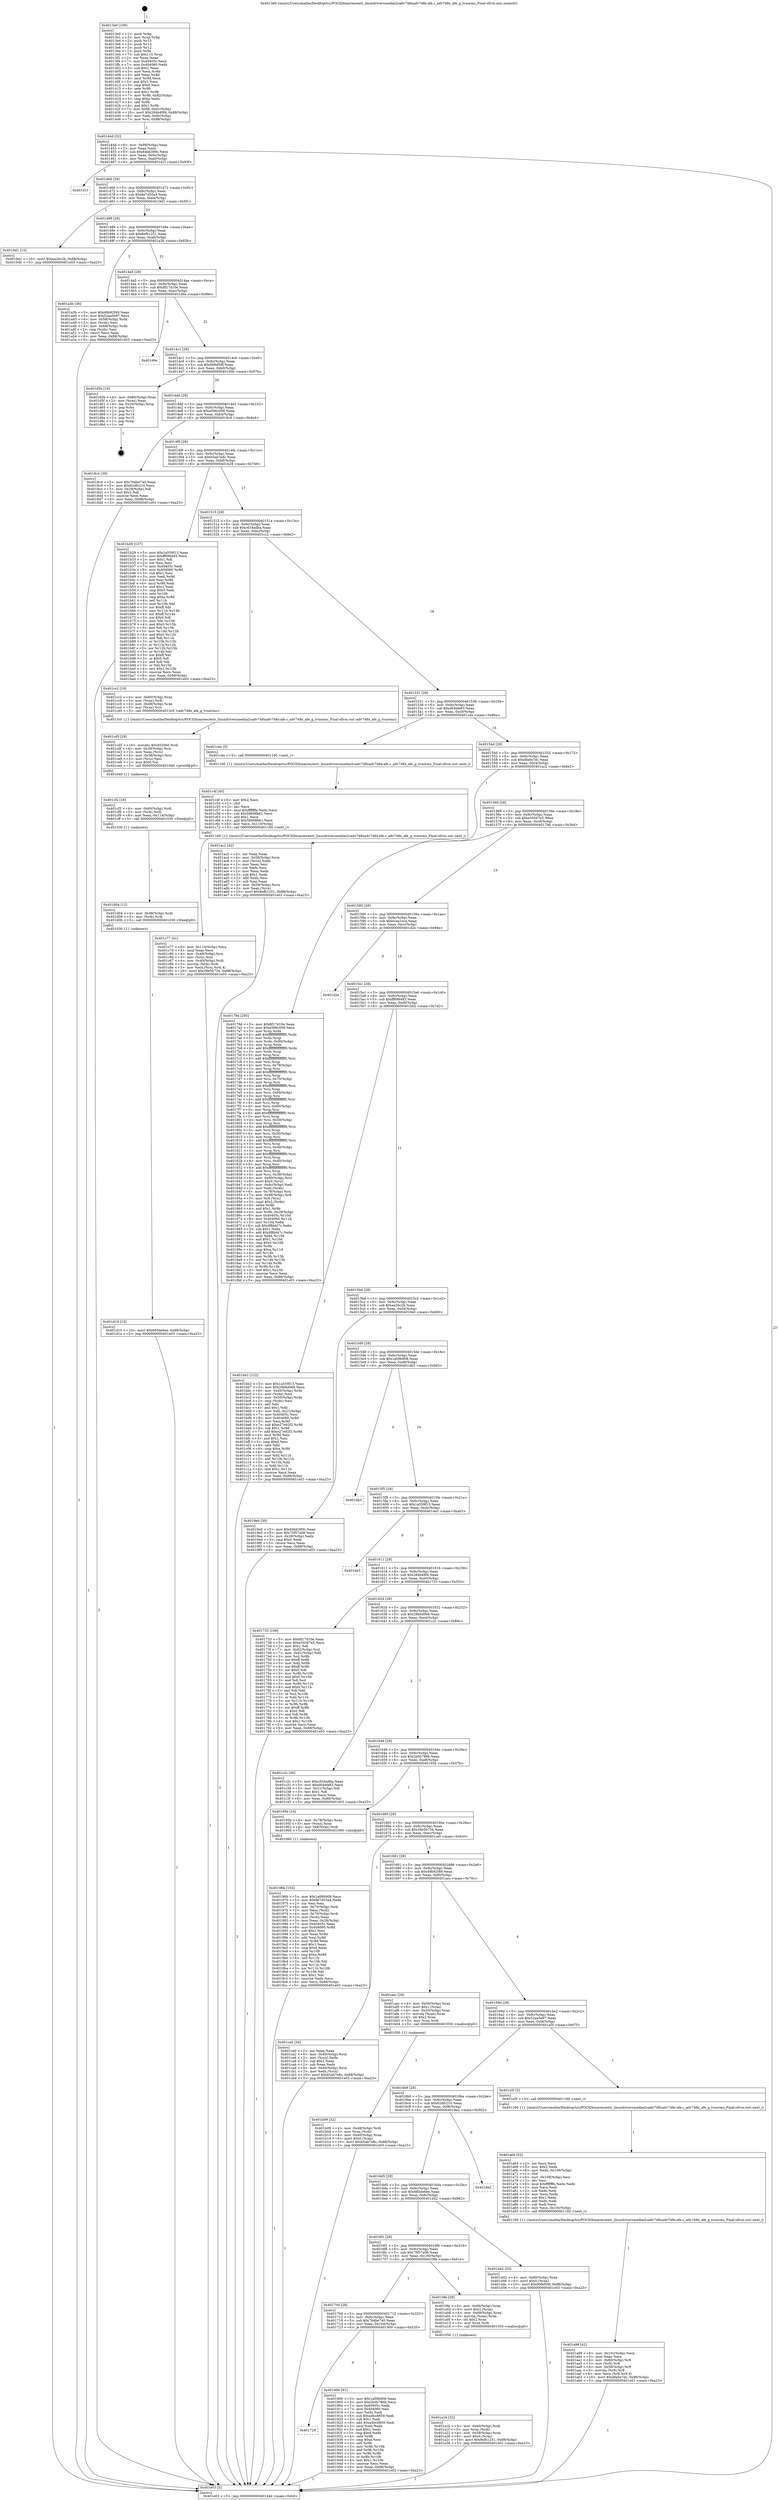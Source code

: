 digraph "0x4013e0" {
  label = "0x4013e0 (/mnt/c/Users/mathe/Desktop/tcc/POCII/binaries/extr_linuxdriversmediai2cadv748xadv748x-afe.c_adv748x_afe_g_tvnorms_Final-ollvm.out::main(0))"
  labelloc = "t"
  node[shape=record]

  Entry [label="",width=0.3,height=0.3,shape=circle,fillcolor=black,style=filled]
  "0x40144d" [label="{
     0x40144d [32]\l
     | [instrs]\l
     &nbsp;&nbsp;0x40144d \<+6\>: mov -0x88(%rbp),%eax\l
     &nbsp;&nbsp;0x401453 \<+2\>: mov %eax,%ecx\l
     &nbsp;&nbsp;0x401455 \<+6\>: sub $0x84bb389c,%ecx\l
     &nbsp;&nbsp;0x40145b \<+6\>: mov %eax,-0x9c(%rbp)\l
     &nbsp;&nbsp;0x401461 \<+6\>: mov %ecx,-0xa0(%rbp)\l
     &nbsp;&nbsp;0x401467 \<+6\>: je 0000000000401d1f \<main+0x93f\>\l
  }"]
  "0x401d1f" [label="{
     0x401d1f\l
  }", style=dashed]
  "0x40146d" [label="{
     0x40146d [28]\l
     | [instrs]\l
     &nbsp;&nbsp;0x40146d \<+5\>: jmp 0000000000401472 \<main+0x92\>\l
     &nbsp;&nbsp;0x401472 \<+6\>: mov -0x9c(%rbp),%eax\l
     &nbsp;&nbsp;0x401478 \<+5\>: sub $0x8e7d55a4,%eax\l
     &nbsp;&nbsp;0x40147d \<+6\>: mov %eax,-0xa4(%rbp)\l
     &nbsp;&nbsp;0x401483 \<+6\>: je 00000000004019d1 \<main+0x5f1\>\l
  }"]
  Exit [label="",width=0.3,height=0.3,shape=circle,fillcolor=black,style=filled,peripheries=2]
  "0x4019d1" [label="{
     0x4019d1 [15]\l
     | [instrs]\l
     &nbsp;&nbsp;0x4019d1 \<+10\>: movl $0xea26c2b,-0x88(%rbp)\l
     &nbsp;&nbsp;0x4019db \<+5\>: jmp 0000000000401e03 \<main+0xa23\>\l
  }"]
  "0x401489" [label="{
     0x401489 [28]\l
     | [instrs]\l
     &nbsp;&nbsp;0x401489 \<+5\>: jmp 000000000040148e \<main+0xae\>\l
     &nbsp;&nbsp;0x40148e \<+6\>: mov -0x9c(%rbp),%eax\l
     &nbsp;&nbsp;0x401494 \<+5\>: sub $0x8efb1251,%eax\l
     &nbsp;&nbsp;0x401499 \<+6\>: mov %eax,-0xa8(%rbp)\l
     &nbsp;&nbsp;0x40149f \<+6\>: je 0000000000401a3b \<main+0x65b\>\l
  }"]
  "0x401d10" [label="{
     0x401d10 [15]\l
     | [instrs]\l
     &nbsp;&nbsp;0x401d10 \<+10\>: movl $0x685de6ee,-0x88(%rbp)\l
     &nbsp;&nbsp;0x401d1a \<+5\>: jmp 0000000000401e03 \<main+0xa23\>\l
  }"]
  "0x401a3b" [label="{
     0x401a3b [36]\l
     | [instrs]\l
     &nbsp;&nbsp;0x401a3b \<+5\>: mov $0x49b92f49,%eax\l
     &nbsp;&nbsp;0x401a40 \<+5\>: mov $0x52aa5e97,%ecx\l
     &nbsp;&nbsp;0x401a45 \<+4\>: mov -0x58(%rbp),%rdx\l
     &nbsp;&nbsp;0x401a49 \<+2\>: mov (%rdx),%esi\l
     &nbsp;&nbsp;0x401a4b \<+4\>: mov -0x68(%rbp),%rdx\l
     &nbsp;&nbsp;0x401a4f \<+2\>: cmp (%rdx),%esi\l
     &nbsp;&nbsp;0x401a51 \<+3\>: cmovl %ecx,%eax\l
     &nbsp;&nbsp;0x401a54 \<+6\>: mov %eax,-0x88(%rbp)\l
     &nbsp;&nbsp;0x401a5a \<+5\>: jmp 0000000000401e03 \<main+0xa23\>\l
  }"]
  "0x4014a5" [label="{
     0x4014a5 [28]\l
     | [instrs]\l
     &nbsp;&nbsp;0x4014a5 \<+5\>: jmp 00000000004014aa \<main+0xca\>\l
     &nbsp;&nbsp;0x4014aa \<+6\>: mov -0x9c(%rbp),%eax\l
     &nbsp;&nbsp;0x4014b0 \<+5\>: sub $0x8f17d10e,%eax\l
     &nbsp;&nbsp;0x4014b5 \<+6\>: mov %eax,-0xac(%rbp)\l
     &nbsp;&nbsp;0x4014bb \<+6\>: je 0000000000401d6e \<main+0x98e\>\l
  }"]
  "0x401d04" [label="{
     0x401d04 [12]\l
     | [instrs]\l
     &nbsp;&nbsp;0x401d04 \<+4\>: mov -0x48(%rbp),%rdi\l
     &nbsp;&nbsp;0x401d08 \<+3\>: mov (%rdi),%rdi\l
     &nbsp;&nbsp;0x401d0b \<+5\>: call 0000000000401030 \<free@plt\>\l
     | [calls]\l
     &nbsp;&nbsp;0x401030 \{1\} (unknown)\l
  }"]
  "0x401d6e" [label="{
     0x401d6e\l
  }", style=dashed]
  "0x4014c1" [label="{
     0x4014c1 [28]\l
     | [instrs]\l
     &nbsp;&nbsp;0x4014c1 \<+5\>: jmp 00000000004014c6 \<main+0xe6\>\l
     &nbsp;&nbsp;0x4014c6 \<+6\>: mov -0x9c(%rbp),%eax\l
     &nbsp;&nbsp;0x4014cc \<+5\>: sub $0x90fef59f,%eax\l
     &nbsp;&nbsp;0x4014d1 \<+6\>: mov %eax,-0xb0(%rbp)\l
     &nbsp;&nbsp;0x4014d7 \<+6\>: je 0000000000401d5b \<main+0x97b\>\l
  }"]
  "0x401cf2" [label="{
     0x401cf2 [18]\l
     | [instrs]\l
     &nbsp;&nbsp;0x401cf2 \<+4\>: mov -0x60(%rbp),%rdi\l
     &nbsp;&nbsp;0x401cf6 \<+3\>: mov (%rdi),%rdi\l
     &nbsp;&nbsp;0x401cf9 \<+6\>: mov %eax,-0x114(%rbp)\l
     &nbsp;&nbsp;0x401cff \<+5\>: call 0000000000401030 \<free@plt\>\l
     | [calls]\l
     &nbsp;&nbsp;0x401030 \{1\} (unknown)\l
  }"]
  "0x401d5b" [label="{
     0x401d5b [19]\l
     | [instrs]\l
     &nbsp;&nbsp;0x401d5b \<+4\>: mov -0x80(%rbp),%rax\l
     &nbsp;&nbsp;0x401d5f \<+2\>: mov (%rax),%eax\l
     &nbsp;&nbsp;0x401d61 \<+4\>: lea -0x20(%rbp),%rsp\l
     &nbsp;&nbsp;0x401d65 \<+1\>: pop %rbx\l
     &nbsp;&nbsp;0x401d66 \<+2\>: pop %r12\l
     &nbsp;&nbsp;0x401d68 \<+2\>: pop %r14\l
     &nbsp;&nbsp;0x401d6a \<+2\>: pop %r15\l
     &nbsp;&nbsp;0x401d6c \<+1\>: pop %rbp\l
     &nbsp;&nbsp;0x401d6d \<+1\>: ret\l
  }"]
  "0x4014dd" [label="{
     0x4014dd [28]\l
     | [instrs]\l
     &nbsp;&nbsp;0x4014dd \<+5\>: jmp 00000000004014e2 \<main+0x102\>\l
     &nbsp;&nbsp;0x4014e2 \<+6\>: mov -0x9c(%rbp),%eax\l
     &nbsp;&nbsp;0x4014e8 \<+5\>: sub $0xa596c056,%eax\l
     &nbsp;&nbsp;0x4014ed \<+6\>: mov %eax,-0xb4(%rbp)\l
     &nbsp;&nbsp;0x4014f3 \<+6\>: je 00000000004018c4 \<main+0x4e4\>\l
  }"]
  "0x401cd5" [label="{
     0x401cd5 [29]\l
     | [instrs]\l
     &nbsp;&nbsp;0x401cd5 \<+10\>: movabs $0x4020b6,%rdi\l
     &nbsp;&nbsp;0x401cdf \<+4\>: mov -0x38(%rbp),%rsi\l
     &nbsp;&nbsp;0x401ce3 \<+2\>: mov %eax,(%rsi)\l
     &nbsp;&nbsp;0x401ce5 \<+4\>: mov -0x38(%rbp),%rsi\l
     &nbsp;&nbsp;0x401ce9 \<+2\>: mov (%rsi),%esi\l
     &nbsp;&nbsp;0x401ceb \<+2\>: mov $0x0,%al\l
     &nbsp;&nbsp;0x401ced \<+5\>: call 0000000000401040 \<printf@plt\>\l
     | [calls]\l
     &nbsp;&nbsp;0x401040 \{1\} (unknown)\l
  }"]
  "0x4018c4" [label="{
     0x4018c4 [30]\l
     | [instrs]\l
     &nbsp;&nbsp;0x4018c4 \<+5\>: mov $0x764be740,%eax\l
     &nbsp;&nbsp;0x4018c9 \<+5\>: mov $0x62dfc210,%ecx\l
     &nbsp;&nbsp;0x4018ce \<+3\>: mov -0x29(%rbp),%dl\l
     &nbsp;&nbsp;0x4018d1 \<+3\>: test $0x1,%dl\l
     &nbsp;&nbsp;0x4018d4 \<+3\>: cmovne %ecx,%eax\l
     &nbsp;&nbsp;0x4018d7 \<+6\>: mov %eax,-0x88(%rbp)\l
     &nbsp;&nbsp;0x4018dd \<+5\>: jmp 0000000000401e03 \<main+0xa23\>\l
  }"]
  "0x4014f9" [label="{
     0x4014f9 [28]\l
     | [instrs]\l
     &nbsp;&nbsp;0x4014f9 \<+5\>: jmp 00000000004014fe \<main+0x11e\>\l
     &nbsp;&nbsp;0x4014fe \<+6\>: mov -0x9c(%rbp),%eax\l
     &nbsp;&nbsp;0x401504 \<+5\>: sub $0xb5ab7e8c,%eax\l
     &nbsp;&nbsp;0x401509 \<+6\>: mov %eax,-0xb8(%rbp)\l
     &nbsp;&nbsp;0x40150f \<+6\>: je 0000000000401b29 \<main+0x749\>\l
  }"]
  "0x401c77" [label="{
     0x401c77 [41]\l
     | [instrs]\l
     &nbsp;&nbsp;0x401c77 \<+6\>: mov -0x110(%rbp),%ecx\l
     &nbsp;&nbsp;0x401c7d \<+3\>: imul %eax,%ecx\l
     &nbsp;&nbsp;0x401c80 \<+4\>: mov -0x48(%rbp),%rsi\l
     &nbsp;&nbsp;0x401c84 \<+3\>: mov (%rsi),%rsi\l
     &nbsp;&nbsp;0x401c87 \<+4\>: mov -0x40(%rbp),%rdi\l
     &nbsp;&nbsp;0x401c8b \<+3\>: movslq (%rdi),%rdi\l
     &nbsp;&nbsp;0x401c8e \<+3\>: mov %ecx,(%rsi,%rdi,4)\l
     &nbsp;&nbsp;0x401c91 \<+10\>: movl $0x39e5b734,-0x88(%rbp)\l
     &nbsp;&nbsp;0x401c9b \<+5\>: jmp 0000000000401e03 \<main+0xa23\>\l
  }"]
  "0x401b29" [label="{
     0x401b29 [137]\l
     | [instrs]\l
     &nbsp;&nbsp;0x401b29 \<+5\>: mov $0x1a559f13,%eax\l
     &nbsp;&nbsp;0x401b2e \<+5\>: mov $0xff699483,%ecx\l
     &nbsp;&nbsp;0x401b33 \<+2\>: mov $0x1,%dl\l
     &nbsp;&nbsp;0x401b35 \<+2\>: xor %esi,%esi\l
     &nbsp;&nbsp;0x401b37 \<+7\>: mov 0x40405c,%edi\l
     &nbsp;&nbsp;0x401b3e \<+8\>: mov 0x404060,%r8d\l
     &nbsp;&nbsp;0x401b46 \<+3\>: sub $0x1,%esi\l
     &nbsp;&nbsp;0x401b49 \<+3\>: mov %edi,%r9d\l
     &nbsp;&nbsp;0x401b4c \<+3\>: add %esi,%r9d\l
     &nbsp;&nbsp;0x401b4f \<+4\>: imul %r9d,%edi\l
     &nbsp;&nbsp;0x401b53 \<+3\>: and $0x1,%edi\l
     &nbsp;&nbsp;0x401b56 \<+3\>: cmp $0x0,%edi\l
     &nbsp;&nbsp;0x401b59 \<+4\>: sete %r10b\l
     &nbsp;&nbsp;0x401b5d \<+4\>: cmp $0xa,%r8d\l
     &nbsp;&nbsp;0x401b61 \<+4\>: setl %r11b\l
     &nbsp;&nbsp;0x401b65 \<+3\>: mov %r10b,%bl\l
     &nbsp;&nbsp;0x401b68 \<+3\>: xor $0xff,%bl\l
     &nbsp;&nbsp;0x401b6b \<+3\>: mov %r11b,%r14b\l
     &nbsp;&nbsp;0x401b6e \<+4\>: xor $0xff,%r14b\l
     &nbsp;&nbsp;0x401b72 \<+3\>: xor $0x0,%dl\l
     &nbsp;&nbsp;0x401b75 \<+3\>: mov %bl,%r15b\l
     &nbsp;&nbsp;0x401b78 \<+4\>: and $0x0,%r15b\l
     &nbsp;&nbsp;0x401b7c \<+3\>: and %dl,%r10b\l
     &nbsp;&nbsp;0x401b7f \<+3\>: mov %r14b,%r12b\l
     &nbsp;&nbsp;0x401b82 \<+4\>: and $0x0,%r12b\l
     &nbsp;&nbsp;0x401b86 \<+3\>: and %dl,%r11b\l
     &nbsp;&nbsp;0x401b89 \<+3\>: or %r10b,%r15b\l
     &nbsp;&nbsp;0x401b8c \<+3\>: or %r11b,%r12b\l
     &nbsp;&nbsp;0x401b8f \<+3\>: xor %r12b,%r15b\l
     &nbsp;&nbsp;0x401b92 \<+3\>: or %r14b,%bl\l
     &nbsp;&nbsp;0x401b95 \<+3\>: xor $0xff,%bl\l
     &nbsp;&nbsp;0x401b98 \<+3\>: or $0x0,%dl\l
     &nbsp;&nbsp;0x401b9b \<+2\>: and %dl,%bl\l
     &nbsp;&nbsp;0x401b9d \<+3\>: or %bl,%r15b\l
     &nbsp;&nbsp;0x401ba0 \<+4\>: test $0x1,%r15b\l
     &nbsp;&nbsp;0x401ba4 \<+3\>: cmovne %ecx,%eax\l
     &nbsp;&nbsp;0x401ba7 \<+6\>: mov %eax,-0x88(%rbp)\l
     &nbsp;&nbsp;0x401bad \<+5\>: jmp 0000000000401e03 \<main+0xa23\>\l
  }"]
  "0x401515" [label="{
     0x401515 [28]\l
     | [instrs]\l
     &nbsp;&nbsp;0x401515 \<+5\>: jmp 000000000040151a \<main+0x13a\>\l
     &nbsp;&nbsp;0x40151a \<+6\>: mov -0x9c(%rbp),%eax\l
     &nbsp;&nbsp;0x401520 \<+5\>: sub $0xc634adba,%eax\l
     &nbsp;&nbsp;0x401525 \<+6\>: mov %eax,-0xbc(%rbp)\l
     &nbsp;&nbsp;0x40152b \<+6\>: je 0000000000401cc2 \<main+0x8e2\>\l
  }"]
  "0x401c4f" [label="{
     0x401c4f [40]\l
     | [instrs]\l
     &nbsp;&nbsp;0x401c4f \<+5\>: mov $0x2,%ecx\l
     &nbsp;&nbsp;0x401c54 \<+1\>: cltd\l
     &nbsp;&nbsp;0x401c55 \<+2\>: idiv %ecx\l
     &nbsp;&nbsp;0x401c57 \<+6\>: imul $0xfffffffe,%edx,%ecx\l
     &nbsp;&nbsp;0x401c5d \<+6\>: sub $0x58608b61,%ecx\l
     &nbsp;&nbsp;0x401c63 \<+3\>: add $0x1,%ecx\l
     &nbsp;&nbsp;0x401c66 \<+6\>: add $0x58608b61,%ecx\l
     &nbsp;&nbsp;0x401c6c \<+6\>: mov %ecx,-0x110(%rbp)\l
     &nbsp;&nbsp;0x401c72 \<+5\>: call 0000000000401160 \<next_i\>\l
     | [calls]\l
     &nbsp;&nbsp;0x401160 \{1\} (/mnt/c/Users/mathe/Desktop/tcc/POCII/binaries/extr_linuxdriversmediai2cadv748xadv748x-afe.c_adv748x_afe_g_tvnorms_Final-ollvm.out::next_i)\l
  }"]
  "0x401cc2" [label="{
     0x401cc2 [19]\l
     | [instrs]\l
     &nbsp;&nbsp;0x401cc2 \<+4\>: mov -0x60(%rbp),%rax\l
     &nbsp;&nbsp;0x401cc6 \<+3\>: mov (%rax),%rdi\l
     &nbsp;&nbsp;0x401cc9 \<+4\>: mov -0x48(%rbp),%rax\l
     &nbsp;&nbsp;0x401ccd \<+3\>: mov (%rax),%rsi\l
     &nbsp;&nbsp;0x401cd0 \<+5\>: call 00000000004013c0 \<adv748x_afe_g_tvnorms\>\l
     | [calls]\l
     &nbsp;&nbsp;0x4013c0 \{1\} (/mnt/c/Users/mathe/Desktop/tcc/POCII/binaries/extr_linuxdriversmediai2cadv748xadv748x-afe.c_adv748x_afe_g_tvnorms_Final-ollvm.out::adv748x_afe_g_tvnorms)\l
  }"]
  "0x401531" [label="{
     0x401531 [28]\l
     | [instrs]\l
     &nbsp;&nbsp;0x401531 \<+5\>: jmp 0000000000401536 \<main+0x156\>\l
     &nbsp;&nbsp;0x401536 \<+6\>: mov -0x9c(%rbp),%eax\l
     &nbsp;&nbsp;0x40153c \<+5\>: sub $0xd64efa63,%eax\l
     &nbsp;&nbsp;0x401541 \<+6\>: mov %eax,-0xc0(%rbp)\l
     &nbsp;&nbsp;0x401547 \<+6\>: je 0000000000401c4a \<main+0x86a\>\l
  }"]
  "0x401b09" [label="{
     0x401b09 [32]\l
     | [instrs]\l
     &nbsp;&nbsp;0x401b09 \<+4\>: mov -0x48(%rbp),%rdi\l
     &nbsp;&nbsp;0x401b0d \<+3\>: mov %rax,(%rdi)\l
     &nbsp;&nbsp;0x401b10 \<+4\>: mov -0x40(%rbp),%rax\l
     &nbsp;&nbsp;0x401b14 \<+6\>: movl $0x0,(%rax)\l
     &nbsp;&nbsp;0x401b1a \<+10\>: movl $0xb5ab7e8c,-0x88(%rbp)\l
     &nbsp;&nbsp;0x401b24 \<+5\>: jmp 0000000000401e03 \<main+0xa23\>\l
  }"]
  "0x401c4a" [label="{
     0x401c4a [5]\l
     | [instrs]\l
     &nbsp;&nbsp;0x401c4a \<+5\>: call 0000000000401160 \<next_i\>\l
     | [calls]\l
     &nbsp;&nbsp;0x401160 \{1\} (/mnt/c/Users/mathe/Desktop/tcc/POCII/binaries/extr_linuxdriversmediai2cadv748xadv748x-afe.c_adv748x_afe_g_tvnorms_Final-ollvm.out::next_i)\l
  }"]
  "0x40154d" [label="{
     0x40154d [28]\l
     | [instrs]\l
     &nbsp;&nbsp;0x40154d \<+5\>: jmp 0000000000401552 \<main+0x172\>\l
     &nbsp;&nbsp;0x401552 \<+6\>: mov -0x9c(%rbp),%eax\l
     &nbsp;&nbsp;0x401558 \<+5\>: sub $0xdfa0e7dc,%eax\l
     &nbsp;&nbsp;0x40155d \<+6\>: mov %eax,-0xc4(%rbp)\l
     &nbsp;&nbsp;0x401563 \<+6\>: je 0000000000401ac2 \<main+0x6e2\>\l
  }"]
  "0x401a98" [label="{
     0x401a98 [42]\l
     | [instrs]\l
     &nbsp;&nbsp;0x401a98 \<+6\>: mov -0x10c(%rbp),%ecx\l
     &nbsp;&nbsp;0x401a9e \<+3\>: imul %eax,%ecx\l
     &nbsp;&nbsp;0x401aa1 \<+4\>: mov -0x60(%rbp),%r8\l
     &nbsp;&nbsp;0x401aa5 \<+3\>: mov (%r8),%r8\l
     &nbsp;&nbsp;0x401aa8 \<+4\>: mov -0x58(%rbp),%r9\l
     &nbsp;&nbsp;0x401aac \<+3\>: movslq (%r9),%r9\l
     &nbsp;&nbsp;0x401aaf \<+4\>: mov %ecx,(%r8,%r9,4)\l
     &nbsp;&nbsp;0x401ab3 \<+10\>: movl $0xdfa0e7dc,-0x88(%rbp)\l
     &nbsp;&nbsp;0x401abd \<+5\>: jmp 0000000000401e03 \<main+0xa23\>\l
  }"]
  "0x401ac2" [label="{
     0x401ac2 [42]\l
     | [instrs]\l
     &nbsp;&nbsp;0x401ac2 \<+2\>: xor %eax,%eax\l
     &nbsp;&nbsp;0x401ac4 \<+4\>: mov -0x58(%rbp),%rcx\l
     &nbsp;&nbsp;0x401ac8 \<+2\>: mov (%rcx),%edx\l
     &nbsp;&nbsp;0x401aca \<+2\>: mov %eax,%esi\l
     &nbsp;&nbsp;0x401acc \<+2\>: sub %edx,%esi\l
     &nbsp;&nbsp;0x401ace \<+2\>: mov %eax,%edx\l
     &nbsp;&nbsp;0x401ad0 \<+3\>: sub $0x1,%edx\l
     &nbsp;&nbsp;0x401ad3 \<+2\>: add %edx,%esi\l
     &nbsp;&nbsp;0x401ad5 \<+2\>: sub %esi,%eax\l
     &nbsp;&nbsp;0x401ad7 \<+4\>: mov -0x58(%rbp),%rcx\l
     &nbsp;&nbsp;0x401adb \<+2\>: mov %eax,(%rcx)\l
     &nbsp;&nbsp;0x401add \<+10\>: movl $0x8efb1251,-0x88(%rbp)\l
     &nbsp;&nbsp;0x401ae7 \<+5\>: jmp 0000000000401e03 \<main+0xa23\>\l
  }"]
  "0x401569" [label="{
     0x401569 [28]\l
     | [instrs]\l
     &nbsp;&nbsp;0x401569 \<+5\>: jmp 000000000040156e \<main+0x18e\>\l
     &nbsp;&nbsp;0x40156e \<+6\>: mov -0x9c(%rbp),%eax\l
     &nbsp;&nbsp;0x401574 \<+5\>: sub $0xe34567e5,%eax\l
     &nbsp;&nbsp;0x401579 \<+6\>: mov %eax,-0xc8(%rbp)\l
     &nbsp;&nbsp;0x40157f \<+6\>: je 000000000040179d \<main+0x3bd\>\l
  }"]
  "0x401a64" [label="{
     0x401a64 [52]\l
     | [instrs]\l
     &nbsp;&nbsp;0x401a64 \<+2\>: xor %ecx,%ecx\l
     &nbsp;&nbsp;0x401a66 \<+5\>: mov $0x2,%edx\l
     &nbsp;&nbsp;0x401a6b \<+6\>: mov %edx,-0x108(%rbp)\l
     &nbsp;&nbsp;0x401a71 \<+1\>: cltd\l
     &nbsp;&nbsp;0x401a72 \<+6\>: mov -0x108(%rbp),%esi\l
     &nbsp;&nbsp;0x401a78 \<+2\>: idiv %esi\l
     &nbsp;&nbsp;0x401a7a \<+6\>: imul $0xfffffffe,%edx,%edx\l
     &nbsp;&nbsp;0x401a80 \<+2\>: mov %ecx,%edi\l
     &nbsp;&nbsp;0x401a82 \<+2\>: sub %edx,%edi\l
     &nbsp;&nbsp;0x401a84 \<+2\>: mov %ecx,%edx\l
     &nbsp;&nbsp;0x401a86 \<+3\>: sub $0x1,%edx\l
     &nbsp;&nbsp;0x401a89 \<+2\>: add %edx,%edi\l
     &nbsp;&nbsp;0x401a8b \<+2\>: sub %edi,%ecx\l
     &nbsp;&nbsp;0x401a8d \<+6\>: mov %ecx,-0x10c(%rbp)\l
     &nbsp;&nbsp;0x401a93 \<+5\>: call 0000000000401160 \<next_i\>\l
     | [calls]\l
     &nbsp;&nbsp;0x401160 \{1\} (/mnt/c/Users/mathe/Desktop/tcc/POCII/binaries/extr_linuxdriversmediai2cadv748xadv748x-afe.c_adv748x_afe_g_tvnorms_Final-ollvm.out::next_i)\l
  }"]
  "0x40179d" [label="{
     0x40179d [295]\l
     | [instrs]\l
     &nbsp;&nbsp;0x40179d \<+5\>: mov $0x8f17d10e,%eax\l
     &nbsp;&nbsp;0x4017a2 \<+5\>: mov $0xa596c056,%ecx\l
     &nbsp;&nbsp;0x4017a7 \<+3\>: mov %rsp,%rdx\l
     &nbsp;&nbsp;0x4017aa \<+4\>: add $0xfffffffffffffff0,%rdx\l
     &nbsp;&nbsp;0x4017ae \<+3\>: mov %rdx,%rsp\l
     &nbsp;&nbsp;0x4017b1 \<+4\>: mov %rdx,-0x80(%rbp)\l
     &nbsp;&nbsp;0x4017b5 \<+3\>: mov %rsp,%rdx\l
     &nbsp;&nbsp;0x4017b8 \<+4\>: add $0xfffffffffffffff0,%rdx\l
     &nbsp;&nbsp;0x4017bc \<+3\>: mov %rdx,%rsp\l
     &nbsp;&nbsp;0x4017bf \<+3\>: mov %rsp,%rsi\l
     &nbsp;&nbsp;0x4017c2 \<+4\>: add $0xfffffffffffffff0,%rsi\l
     &nbsp;&nbsp;0x4017c6 \<+3\>: mov %rsi,%rsp\l
     &nbsp;&nbsp;0x4017c9 \<+4\>: mov %rsi,-0x78(%rbp)\l
     &nbsp;&nbsp;0x4017cd \<+3\>: mov %rsp,%rsi\l
     &nbsp;&nbsp;0x4017d0 \<+4\>: add $0xfffffffffffffff0,%rsi\l
     &nbsp;&nbsp;0x4017d4 \<+3\>: mov %rsi,%rsp\l
     &nbsp;&nbsp;0x4017d7 \<+4\>: mov %rsi,-0x70(%rbp)\l
     &nbsp;&nbsp;0x4017db \<+3\>: mov %rsp,%rsi\l
     &nbsp;&nbsp;0x4017de \<+4\>: add $0xfffffffffffffff0,%rsi\l
     &nbsp;&nbsp;0x4017e2 \<+3\>: mov %rsi,%rsp\l
     &nbsp;&nbsp;0x4017e5 \<+4\>: mov %rsi,-0x68(%rbp)\l
     &nbsp;&nbsp;0x4017e9 \<+3\>: mov %rsp,%rsi\l
     &nbsp;&nbsp;0x4017ec \<+4\>: add $0xfffffffffffffff0,%rsi\l
     &nbsp;&nbsp;0x4017f0 \<+3\>: mov %rsi,%rsp\l
     &nbsp;&nbsp;0x4017f3 \<+4\>: mov %rsi,-0x60(%rbp)\l
     &nbsp;&nbsp;0x4017f7 \<+3\>: mov %rsp,%rsi\l
     &nbsp;&nbsp;0x4017fa \<+4\>: add $0xfffffffffffffff0,%rsi\l
     &nbsp;&nbsp;0x4017fe \<+3\>: mov %rsi,%rsp\l
     &nbsp;&nbsp;0x401801 \<+4\>: mov %rsi,-0x58(%rbp)\l
     &nbsp;&nbsp;0x401805 \<+3\>: mov %rsp,%rsi\l
     &nbsp;&nbsp;0x401808 \<+4\>: add $0xfffffffffffffff0,%rsi\l
     &nbsp;&nbsp;0x40180c \<+3\>: mov %rsi,%rsp\l
     &nbsp;&nbsp;0x40180f \<+4\>: mov %rsi,-0x50(%rbp)\l
     &nbsp;&nbsp;0x401813 \<+3\>: mov %rsp,%rsi\l
     &nbsp;&nbsp;0x401816 \<+4\>: add $0xfffffffffffffff0,%rsi\l
     &nbsp;&nbsp;0x40181a \<+3\>: mov %rsi,%rsp\l
     &nbsp;&nbsp;0x40181d \<+4\>: mov %rsi,-0x48(%rbp)\l
     &nbsp;&nbsp;0x401821 \<+3\>: mov %rsp,%rsi\l
     &nbsp;&nbsp;0x401824 \<+4\>: add $0xfffffffffffffff0,%rsi\l
     &nbsp;&nbsp;0x401828 \<+3\>: mov %rsi,%rsp\l
     &nbsp;&nbsp;0x40182b \<+4\>: mov %rsi,-0x40(%rbp)\l
     &nbsp;&nbsp;0x40182f \<+3\>: mov %rsp,%rsi\l
     &nbsp;&nbsp;0x401832 \<+4\>: add $0xfffffffffffffff0,%rsi\l
     &nbsp;&nbsp;0x401836 \<+3\>: mov %rsi,%rsp\l
     &nbsp;&nbsp;0x401839 \<+4\>: mov %rsi,-0x38(%rbp)\l
     &nbsp;&nbsp;0x40183d \<+4\>: mov -0x80(%rbp),%rsi\l
     &nbsp;&nbsp;0x401841 \<+6\>: movl $0x0,(%rsi)\l
     &nbsp;&nbsp;0x401847 \<+6\>: mov -0x8c(%rbp),%edi\l
     &nbsp;&nbsp;0x40184d \<+2\>: mov %edi,(%rdx)\l
     &nbsp;&nbsp;0x40184f \<+4\>: mov -0x78(%rbp),%rsi\l
     &nbsp;&nbsp;0x401853 \<+7\>: mov -0x98(%rbp),%r8\l
     &nbsp;&nbsp;0x40185a \<+3\>: mov %r8,(%rsi)\l
     &nbsp;&nbsp;0x40185d \<+3\>: cmpl $0x2,(%rdx)\l
     &nbsp;&nbsp;0x401860 \<+4\>: setne %r9b\l
     &nbsp;&nbsp;0x401864 \<+4\>: and $0x1,%r9b\l
     &nbsp;&nbsp;0x401868 \<+4\>: mov %r9b,-0x29(%rbp)\l
     &nbsp;&nbsp;0x40186c \<+8\>: mov 0x40405c,%r10d\l
     &nbsp;&nbsp;0x401874 \<+8\>: mov 0x404060,%r11d\l
     &nbsp;&nbsp;0x40187c \<+3\>: mov %r10d,%ebx\l
     &nbsp;&nbsp;0x40187f \<+6\>: sub $0x9ffdd47c,%ebx\l
     &nbsp;&nbsp;0x401885 \<+3\>: sub $0x1,%ebx\l
     &nbsp;&nbsp;0x401888 \<+6\>: add $0x9ffdd47c,%ebx\l
     &nbsp;&nbsp;0x40188e \<+4\>: imul %ebx,%r10d\l
     &nbsp;&nbsp;0x401892 \<+4\>: and $0x1,%r10d\l
     &nbsp;&nbsp;0x401896 \<+4\>: cmp $0x0,%r10d\l
     &nbsp;&nbsp;0x40189a \<+4\>: sete %r9b\l
     &nbsp;&nbsp;0x40189e \<+4\>: cmp $0xa,%r11d\l
     &nbsp;&nbsp;0x4018a2 \<+4\>: setl %r14b\l
     &nbsp;&nbsp;0x4018a6 \<+3\>: mov %r9b,%r15b\l
     &nbsp;&nbsp;0x4018a9 \<+3\>: and %r14b,%r15b\l
     &nbsp;&nbsp;0x4018ac \<+3\>: xor %r14b,%r9b\l
     &nbsp;&nbsp;0x4018af \<+3\>: or %r9b,%r15b\l
     &nbsp;&nbsp;0x4018b2 \<+4\>: test $0x1,%r15b\l
     &nbsp;&nbsp;0x4018b6 \<+3\>: cmovne %ecx,%eax\l
     &nbsp;&nbsp;0x4018b9 \<+6\>: mov %eax,-0x88(%rbp)\l
     &nbsp;&nbsp;0x4018bf \<+5\>: jmp 0000000000401e03 \<main+0xa23\>\l
  }"]
  "0x401585" [label="{
     0x401585 [28]\l
     | [instrs]\l
     &nbsp;&nbsp;0x401585 \<+5\>: jmp 000000000040158a \<main+0x1aa\>\l
     &nbsp;&nbsp;0x40158a \<+6\>: mov -0x9c(%rbp),%eax\l
     &nbsp;&nbsp;0x401590 \<+5\>: sub $0xecea1eca,%eax\l
     &nbsp;&nbsp;0x401595 \<+6\>: mov %eax,-0xcc(%rbp)\l
     &nbsp;&nbsp;0x40159b \<+6\>: je 0000000000401d2e \<main+0x94e\>\l
  }"]
  "0x401a1b" [label="{
     0x401a1b [32]\l
     | [instrs]\l
     &nbsp;&nbsp;0x401a1b \<+4\>: mov -0x60(%rbp),%rdi\l
     &nbsp;&nbsp;0x401a1f \<+3\>: mov %rax,(%rdi)\l
     &nbsp;&nbsp;0x401a22 \<+4\>: mov -0x58(%rbp),%rax\l
     &nbsp;&nbsp;0x401a26 \<+6\>: movl $0x0,(%rax)\l
     &nbsp;&nbsp;0x401a2c \<+10\>: movl $0x8efb1251,-0x88(%rbp)\l
     &nbsp;&nbsp;0x401a36 \<+5\>: jmp 0000000000401e03 \<main+0xa23\>\l
  }"]
  "0x401d2e" [label="{
     0x401d2e\l
  }", style=dashed]
  "0x4015a1" [label="{
     0x4015a1 [28]\l
     | [instrs]\l
     &nbsp;&nbsp;0x4015a1 \<+5\>: jmp 00000000004015a6 \<main+0x1c6\>\l
     &nbsp;&nbsp;0x4015a6 \<+6\>: mov -0x9c(%rbp),%eax\l
     &nbsp;&nbsp;0x4015ac \<+5\>: sub $0xff699483,%eax\l
     &nbsp;&nbsp;0x4015b1 \<+6\>: mov %eax,-0xd0(%rbp)\l
     &nbsp;&nbsp;0x4015b7 \<+6\>: je 0000000000401bb2 \<main+0x7d2\>\l
  }"]
  "0x40196b" [label="{
     0x40196b [102]\l
     | [instrs]\l
     &nbsp;&nbsp;0x40196b \<+5\>: mov $0x1a09b908,%ecx\l
     &nbsp;&nbsp;0x401970 \<+5\>: mov $0x8e7d55a4,%edx\l
     &nbsp;&nbsp;0x401975 \<+2\>: xor %esi,%esi\l
     &nbsp;&nbsp;0x401977 \<+4\>: mov -0x70(%rbp),%rdi\l
     &nbsp;&nbsp;0x40197b \<+2\>: mov %eax,(%rdi)\l
     &nbsp;&nbsp;0x40197d \<+4\>: mov -0x70(%rbp),%rdi\l
     &nbsp;&nbsp;0x401981 \<+2\>: mov (%rdi),%eax\l
     &nbsp;&nbsp;0x401983 \<+3\>: mov %eax,-0x28(%rbp)\l
     &nbsp;&nbsp;0x401986 \<+7\>: mov 0x40405c,%eax\l
     &nbsp;&nbsp;0x40198d \<+8\>: mov 0x404060,%r8d\l
     &nbsp;&nbsp;0x401995 \<+3\>: sub $0x1,%esi\l
     &nbsp;&nbsp;0x401998 \<+3\>: mov %eax,%r9d\l
     &nbsp;&nbsp;0x40199b \<+3\>: add %esi,%r9d\l
     &nbsp;&nbsp;0x40199e \<+4\>: imul %r9d,%eax\l
     &nbsp;&nbsp;0x4019a2 \<+3\>: and $0x1,%eax\l
     &nbsp;&nbsp;0x4019a5 \<+3\>: cmp $0x0,%eax\l
     &nbsp;&nbsp;0x4019a8 \<+4\>: sete %r10b\l
     &nbsp;&nbsp;0x4019ac \<+4\>: cmp $0xa,%r8d\l
     &nbsp;&nbsp;0x4019b0 \<+4\>: setl %r11b\l
     &nbsp;&nbsp;0x4019b4 \<+3\>: mov %r10b,%bl\l
     &nbsp;&nbsp;0x4019b7 \<+3\>: and %r11b,%bl\l
     &nbsp;&nbsp;0x4019ba \<+3\>: xor %r11b,%r10b\l
     &nbsp;&nbsp;0x4019bd \<+3\>: or %r10b,%bl\l
     &nbsp;&nbsp;0x4019c0 \<+3\>: test $0x1,%bl\l
     &nbsp;&nbsp;0x4019c3 \<+3\>: cmovne %edx,%ecx\l
     &nbsp;&nbsp;0x4019c6 \<+6\>: mov %ecx,-0x88(%rbp)\l
     &nbsp;&nbsp;0x4019cc \<+5\>: jmp 0000000000401e03 \<main+0xa23\>\l
  }"]
  "0x401bb2" [label="{
     0x401bb2 [122]\l
     | [instrs]\l
     &nbsp;&nbsp;0x401bb2 \<+5\>: mov $0x1a559f13,%eax\l
     &nbsp;&nbsp;0x401bb7 \<+5\>: mov $0x29b6d068,%ecx\l
     &nbsp;&nbsp;0x401bbc \<+4\>: mov -0x40(%rbp),%rdx\l
     &nbsp;&nbsp;0x401bc0 \<+2\>: mov (%rdx),%esi\l
     &nbsp;&nbsp;0x401bc2 \<+4\>: mov -0x50(%rbp),%rdx\l
     &nbsp;&nbsp;0x401bc6 \<+2\>: cmp (%rdx),%esi\l
     &nbsp;&nbsp;0x401bc8 \<+4\>: setl %dil\l
     &nbsp;&nbsp;0x401bcc \<+4\>: and $0x1,%dil\l
     &nbsp;&nbsp;0x401bd0 \<+4\>: mov %dil,-0x21(%rbp)\l
     &nbsp;&nbsp;0x401bd4 \<+7\>: mov 0x40405c,%esi\l
     &nbsp;&nbsp;0x401bdb \<+8\>: mov 0x404060,%r8d\l
     &nbsp;&nbsp;0x401be3 \<+3\>: mov %esi,%r9d\l
     &nbsp;&nbsp;0x401be6 \<+7\>: sub $0xe27e92f3,%r9d\l
     &nbsp;&nbsp;0x401bed \<+4\>: sub $0x1,%r9d\l
     &nbsp;&nbsp;0x401bf1 \<+7\>: add $0xe27e92f3,%r9d\l
     &nbsp;&nbsp;0x401bf8 \<+4\>: imul %r9d,%esi\l
     &nbsp;&nbsp;0x401bfc \<+3\>: and $0x1,%esi\l
     &nbsp;&nbsp;0x401bff \<+3\>: cmp $0x0,%esi\l
     &nbsp;&nbsp;0x401c02 \<+4\>: sete %dil\l
     &nbsp;&nbsp;0x401c06 \<+4\>: cmp $0xa,%r8d\l
     &nbsp;&nbsp;0x401c0a \<+4\>: setl %r10b\l
     &nbsp;&nbsp;0x401c0e \<+3\>: mov %dil,%r11b\l
     &nbsp;&nbsp;0x401c11 \<+3\>: and %r10b,%r11b\l
     &nbsp;&nbsp;0x401c14 \<+3\>: xor %r10b,%dil\l
     &nbsp;&nbsp;0x401c17 \<+3\>: or %dil,%r11b\l
     &nbsp;&nbsp;0x401c1a \<+4\>: test $0x1,%r11b\l
     &nbsp;&nbsp;0x401c1e \<+3\>: cmovne %ecx,%eax\l
     &nbsp;&nbsp;0x401c21 \<+6\>: mov %eax,-0x88(%rbp)\l
     &nbsp;&nbsp;0x401c27 \<+5\>: jmp 0000000000401e03 \<main+0xa23\>\l
  }"]
  "0x4015bd" [label="{
     0x4015bd [28]\l
     | [instrs]\l
     &nbsp;&nbsp;0x4015bd \<+5\>: jmp 00000000004015c2 \<main+0x1e2\>\l
     &nbsp;&nbsp;0x4015c2 \<+6\>: mov -0x9c(%rbp),%eax\l
     &nbsp;&nbsp;0x4015c8 \<+5\>: sub $0xea26c2b,%eax\l
     &nbsp;&nbsp;0x4015cd \<+6\>: mov %eax,-0xd4(%rbp)\l
     &nbsp;&nbsp;0x4015d3 \<+6\>: je 00000000004019e0 \<main+0x600\>\l
  }"]
  "0x401729" [label="{
     0x401729\l
  }", style=dashed]
  "0x4019e0" [label="{
     0x4019e0 [30]\l
     | [instrs]\l
     &nbsp;&nbsp;0x4019e0 \<+5\>: mov $0x84bb389c,%eax\l
     &nbsp;&nbsp;0x4019e5 \<+5\>: mov $0x75f57a08,%ecx\l
     &nbsp;&nbsp;0x4019ea \<+3\>: mov -0x28(%rbp),%edx\l
     &nbsp;&nbsp;0x4019ed \<+3\>: cmp $0x0,%edx\l
     &nbsp;&nbsp;0x4019f0 \<+3\>: cmove %ecx,%eax\l
     &nbsp;&nbsp;0x4019f3 \<+6\>: mov %eax,-0x88(%rbp)\l
     &nbsp;&nbsp;0x4019f9 \<+5\>: jmp 0000000000401e03 \<main+0xa23\>\l
  }"]
  "0x4015d9" [label="{
     0x4015d9 [28]\l
     | [instrs]\l
     &nbsp;&nbsp;0x4015d9 \<+5\>: jmp 00000000004015de \<main+0x1fe\>\l
     &nbsp;&nbsp;0x4015de \<+6\>: mov -0x9c(%rbp),%eax\l
     &nbsp;&nbsp;0x4015e4 \<+5\>: sub $0x1a09b908,%eax\l
     &nbsp;&nbsp;0x4015e9 \<+6\>: mov %eax,-0xd8(%rbp)\l
     &nbsp;&nbsp;0x4015ef \<+6\>: je 0000000000401db3 \<main+0x9d3\>\l
  }"]
  "0x401900" [label="{
     0x401900 [91]\l
     | [instrs]\l
     &nbsp;&nbsp;0x401900 \<+5\>: mov $0x1a09b908,%eax\l
     &nbsp;&nbsp;0x401905 \<+5\>: mov $0x2b0b786b,%ecx\l
     &nbsp;&nbsp;0x40190a \<+7\>: mov 0x40405c,%edx\l
     &nbsp;&nbsp;0x401911 \<+7\>: mov 0x404060,%esi\l
     &nbsp;&nbsp;0x401918 \<+2\>: mov %edx,%edi\l
     &nbsp;&nbsp;0x40191a \<+6\>: sub $0xa4bc8859,%edi\l
     &nbsp;&nbsp;0x401920 \<+3\>: sub $0x1,%edi\l
     &nbsp;&nbsp;0x401923 \<+6\>: add $0xa4bc8859,%edi\l
     &nbsp;&nbsp;0x401929 \<+3\>: imul %edi,%edx\l
     &nbsp;&nbsp;0x40192c \<+3\>: and $0x1,%edx\l
     &nbsp;&nbsp;0x40192f \<+3\>: cmp $0x0,%edx\l
     &nbsp;&nbsp;0x401932 \<+4\>: sete %r8b\l
     &nbsp;&nbsp;0x401936 \<+3\>: cmp $0xa,%esi\l
     &nbsp;&nbsp;0x401939 \<+4\>: setl %r9b\l
     &nbsp;&nbsp;0x40193d \<+3\>: mov %r8b,%r10b\l
     &nbsp;&nbsp;0x401940 \<+3\>: and %r9b,%r10b\l
     &nbsp;&nbsp;0x401943 \<+3\>: xor %r9b,%r8b\l
     &nbsp;&nbsp;0x401946 \<+3\>: or %r8b,%r10b\l
     &nbsp;&nbsp;0x401949 \<+4\>: test $0x1,%r10b\l
     &nbsp;&nbsp;0x40194d \<+3\>: cmovne %ecx,%eax\l
     &nbsp;&nbsp;0x401950 \<+6\>: mov %eax,-0x88(%rbp)\l
     &nbsp;&nbsp;0x401956 \<+5\>: jmp 0000000000401e03 \<main+0xa23\>\l
  }"]
  "0x401db3" [label="{
     0x401db3\l
  }", style=dashed]
  "0x4015f5" [label="{
     0x4015f5 [28]\l
     | [instrs]\l
     &nbsp;&nbsp;0x4015f5 \<+5\>: jmp 00000000004015fa \<main+0x21a\>\l
     &nbsp;&nbsp;0x4015fa \<+6\>: mov -0x9c(%rbp),%eax\l
     &nbsp;&nbsp;0x401600 \<+5\>: sub $0x1a559f13,%eax\l
     &nbsp;&nbsp;0x401605 \<+6\>: mov %eax,-0xdc(%rbp)\l
     &nbsp;&nbsp;0x40160b \<+6\>: je 0000000000401de3 \<main+0xa03\>\l
  }"]
  "0x40170d" [label="{
     0x40170d [28]\l
     | [instrs]\l
     &nbsp;&nbsp;0x40170d \<+5\>: jmp 0000000000401712 \<main+0x332\>\l
     &nbsp;&nbsp;0x401712 \<+6\>: mov -0x9c(%rbp),%eax\l
     &nbsp;&nbsp;0x401718 \<+5\>: sub $0x764be740,%eax\l
     &nbsp;&nbsp;0x40171d \<+6\>: mov %eax,-0x104(%rbp)\l
     &nbsp;&nbsp;0x401723 \<+6\>: je 0000000000401900 \<main+0x520\>\l
  }"]
  "0x401de3" [label="{
     0x401de3\l
  }", style=dashed]
  "0x401611" [label="{
     0x401611 [28]\l
     | [instrs]\l
     &nbsp;&nbsp;0x401611 \<+5\>: jmp 0000000000401616 \<main+0x236\>\l
     &nbsp;&nbsp;0x401616 \<+6\>: mov -0x9c(%rbp),%eax\l
     &nbsp;&nbsp;0x40161c \<+5\>: sub $0x284b49f4,%eax\l
     &nbsp;&nbsp;0x401621 \<+6\>: mov %eax,-0xe0(%rbp)\l
     &nbsp;&nbsp;0x401627 \<+6\>: je 0000000000401733 \<main+0x353\>\l
  }"]
  "0x4019fe" [label="{
     0x4019fe [29]\l
     | [instrs]\l
     &nbsp;&nbsp;0x4019fe \<+4\>: mov -0x68(%rbp),%rax\l
     &nbsp;&nbsp;0x401a02 \<+6\>: movl $0x1,(%rax)\l
     &nbsp;&nbsp;0x401a08 \<+4\>: mov -0x68(%rbp),%rax\l
     &nbsp;&nbsp;0x401a0c \<+3\>: movslq (%rax),%rax\l
     &nbsp;&nbsp;0x401a0f \<+4\>: shl $0x2,%rax\l
     &nbsp;&nbsp;0x401a13 \<+3\>: mov %rax,%rdi\l
     &nbsp;&nbsp;0x401a16 \<+5\>: call 0000000000401050 \<malloc@plt\>\l
     | [calls]\l
     &nbsp;&nbsp;0x401050 \{1\} (unknown)\l
  }"]
  "0x401733" [label="{
     0x401733 [106]\l
     | [instrs]\l
     &nbsp;&nbsp;0x401733 \<+5\>: mov $0x8f17d10e,%eax\l
     &nbsp;&nbsp;0x401738 \<+5\>: mov $0xe34567e5,%ecx\l
     &nbsp;&nbsp;0x40173d \<+2\>: mov $0x1,%dl\l
     &nbsp;&nbsp;0x40173f \<+7\>: mov -0x82(%rbp),%sil\l
     &nbsp;&nbsp;0x401746 \<+7\>: mov -0x81(%rbp),%dil\l
     &nbsp;&nbsp;0x40174d \<+3\>: mov %sil,%r8b\l
     &nbsp;&nbsp;0x401750 \<+4\>: xor $0xff,%r8b\l
     &nbsp;&nbsp;0x401754 \<+3\>: mov %dil,%r9b\l
     &nbsp;&nbsp;0x401757 \<+4\>: xor $0xff,%r9b\l
     &nbsp;&nbsp;0x40175b \<+3\>: xor $0x0,%dl\l
     &nbsp;&nbsp;0x40175e \<+3\>: mov %r8b,%r10b\l
     &nbsp;&nbsp;0x401761 \<+4\>: and $0x0,%r10b\l
     &nbsp;&nbsp;0x401765 \<+3\>: and %dl,%sil\l
     &nbsp;&nbsp;0x401768 \<+3\>: mov %r9b,%r11b\l
     &nbsp;&nbsp;0x40176b \<+4\>: and $0x0,%r11b\l
     &nbsp;&nbsp;0x40176f \<+3\>: and %dl,%dil\l
     &nbsp;&nbsp;0x401772 \<+3\>: or %sil,%r10b\l
     &nbsp;&nbsp;0x401775 \<+3\>: or %dil,%r11b\l
     &nbsp;&nbsp;0x401778 \<+3\>: xor %r11b,%r10b\l
     &nbsp;&nbsp;0x40177b \<+3\>: or %r9b,%r8b\l
     &nbsp;&nbsp;0x40177e \<+4\>: xor $0xff,%r8b\l
     &nbsp;&nbsp;0x401782 \<+3\>: or $0x0,%dl\l
     &nbsp;&nbsp;0x401785 \<+3\>: and %dl,%r8b\l
     &nbsp;&nbsp;0x401788 \<+3\>: or %r8b,%r10b\l
     &nbsp;&nbsp;0x40178b \<+4\>: test $0x1,%r10b\l
     &nbsp;&nbsp;0x40178f \<+3\>: cmovne %ecx,%eax\l
     &nbsp;&nbsp;0x401792 \<+6\>: mov %eax,-0x88(%rbp)\l
     &nbsp;&nbsp;0x401798 \<+5\>: jmp 0000000000401e03 \<main+0xa23\>\l
  }"]
  "0x40162d" [label="{
     0x40162d [28]\l
     | [instrs]\l
     &nbsp;&nbsp;0x40162d \<+5\>: jmp 0000000000401632 \<main+0x252\>\l
     &nbsp;&nbsp;0x401632 \<+6\>: mov -0x9c(%rbp),%eax\l
     &nbsp;&nbsp;0x401638 \<+5\>: sub $0x29b6d068,%eax\l
     &nbsp;&nbsp;0x40163d \<+6\>: mov %eax,-0xe4(%rbp)\l
     &nbsp;&nbsp;0x401643 \<+6\>: je 0000000000401c2c \<main+0x84c\>\l
  }"]
  "0x401e03" [label="{
     0x401e03 [5]\l
     | [instrs]\l
     &nbsp;&nbsp;0x401e03 \<+5\>: jmp 000000000040144d \<main+0x6d\>\l
  }"]
  "0x4013e0" [label="{
     0x4013e0 [109]\l
     | [instrs]\l
     &nbsp;&nbsp;0x4013e0 \<+1\>: push %rbp\l
     &nbsp;&nbsp;0x4013e1 \<+3\>: mov %rsp,%rbp\l
     &nbsp;&nbsp;0x4013e4 \<+2\>: push %r15\l
     &nbsp;&nbsp;0x4013e6 \<+2\>: push %r14\l
     &nbsp;&nbsp;0x4013e8 \<+2\>: push %r12\l
     &nbsp;&nbsp;0x4013ea \<+1\>: push %rbx\l
     &nbsp;&nbsp;0x4013eb \<+7\>: sub $0x110,%rsp\l
     &nbsp;&nbsp;0x4013f2 \<+2\>: xor %eax,%eax\l
     &nbsp;&nbsp;0x4013f4 \<+7\>: mov 0x40405c,%ecx\l
     &nbsp;&nbsp;0x4013fb \<+7\>: mov 0x404060,%edx\l
     &nbsp;&nbsp;0x401402 \<+3\>: sub $0x1,%eax\l
     &nbsp;&nbsp;0x401405 \<+3\>: mov %ecx,%r8d\l
     &nbsp;&nbsp;0x401408 \<+3\>: add %eax,%r8d\l
     &nbsp;&nbsp;0x40140b \<+4\>: imul %r8d,%ecx\l
     &nbsp;&nbsp;0x40140f \<+3\>: and $0x1,%ecx\l
     &nbsp;&nbsp;0x401412 \<+3\>: cmp $0x0,%ecx\l
     &nbsp;&nbsp;0x401415 \<+4\>: sete %r9b\l
     &nbsp;&nbsp;0x401419 \<+4\>: and $0x1,%r9b\l
     &nbsp;&nbsp;0x40141d \<+7\>: mov %r9b,-0x82(%rbp)\l
     &nbsp;&nbsp;0x401424 \<+3\>: cmp $0xa,%edx\l
     &nbsp;&nbsp;0x401427 \<+4\>: setl %r9b\l
     &nbsp;&nbsp;0x40142b \<+4\>: and $0x1,%r9b\l
     &nbsp;&nbsp;0x40142f \<+7\>: mov %r9b,-0x81(%rbp)\l
     &nbsp;&nbsp;0x401436 \<+10\>: movl $0x284b49f4,-0x88(%rbp)\l
     &nbsp;&nbsp;0x401440 \<+6\>: mov %edi,-0x8c(%rbp)\l
     &nbsp;&nbsp;0x401446 \<+7\>: mov %rsi,-0x98(%rbp)\l
  }"]
  "0x4016f1" [label="{
     0x4016f1 [28]\l
     | [instrs]\l
     &nbsp;&nbsp;0x4016f1 \<+5\>: jmp 00000000004016f6 \<main+0x316\>\l
     &nbsp;&nbsp;0x4016f6 \<+6\>: mov -0x9c(%rbp),%eax\l
     &nbsp;&nbsp;0x4016fc \<+5\>: sub $0x75f57a08,%eax\l
     &nbsp;&nbsp;0x401701 \<+6\>: mov %eax,-0x100(%rbp)\l
     &nbsp;&nbsp;0x401707 \<+6\>: je 00000000004019fe \<main+0x61e\>\l
  }"]
  "0x401d42" [label="{
     0x401d42 [25]\l
     | [instrs]\l
     &nbsp;&nbsp;0x401d42 \<+4\>: mov -0x80(%rbp),%rax\l
     &nbsp;&nbsp;0x401d46 \<+6\>: movl $0x0,(%rax)\l
     &nbsp;&nbsp;0x401d4c \<+10\>: movl $0x90fef59f,-0x88(%rbp)\l
     &nbsp;&nbsp;0x401d56 \<+5\>: jmp 0000000000401e03 \<main+0xa23\>\l
  }"]
  "0x401c2c" [label="{
     0x401c2c [30]\l
     | [instrs]\l
     &nbsp;&nbsp;0x401c2c \<+5\>: mov $0xc634adba,%eax\l
     &nbsp;&nbsp;0x401c31 \<+5\>: mov $0xd64efa63,%ecx\l
     &nbsp;&nbsp;0x401c36 \<+3\>: mov -0x21(%rbp),%dl\l
     &nbsp;&nbsp;0x401c39 \<+3\>: test $0x1,%dl\l
     &nbsp;&nbsp;0x401c3c \<+3\>: cmovne %ecx,%eax\l
     &nbsp;&nbsp;0x401c3f \<+6\>: mov %eax,-0x88(%rbp)\l
     &nbsp;&nbsp;0x401c45 \<+5\>: jmp 0000000000401e03 \<main+0xa23\>\l
  }"]
  "0x401649" [label="{
     0x401649 [28]\l
     | [instrs]\l
     &nbsp;&nbsp;0x401649 \<+5\>: jmp 000000000040164e \<main+0x26e\>\l
     &nbsp;&nbsp;0x40164e \<+6\>: mov -0x9c(%rbp),%eax\l
     &nbsp;&nbsp;0x401654 \<+5\>: sub $0x2b0b786b,%eax\l
     &nbsp;&nbsp;0x401659 \<+6\>: mov %eax,-0xe8(%rbp)\l
     &nbsp;&nbsp;0x40165f \<+6\>: je 000000000040195b \<main+0x57b\>\l
  }"]
  "0x4016d5" [label="{
     0x4016d5 [28]\l
     | [instrs]\l
     &nbsp;&nbsp;0x4016d5 \<+5\>: jmp 00000000004016da \<main+0x2fa\>\l
     &nbsp;&nbsp;0x4016da \<+6\>: mov -0x9c(%rbp),%eax\l
     &nbsp;&nbsp;0x4016e0 \<+5\>: sub $0x685de6ee,%eax\l
     &nbsp;&nbsp;0x4016e5 \<+6\>: mov %eax,-0xfc(%rbp)\l
     &nbsp;&nbsp;0x4016eb \<+6\>: je 0000000000401d42 \<main+0x962\>\l
  }"]
  "0x40195b" [label="{
     0x40195b [16]\l
     | [instrs]\l
     &nbsp;&nbsp;0x40195b \<+4\>: mov -0x78(%rbp),%rax\l
     &nbsp;&nbsp;0x40195f \<+3\>: mov (%rax),%rax\l
     &nbsp;&nbsp;0x401962 \<+4\>: mov 0x8(%rax),%rdi\l
     &nbsp;&nbsp;0x401966 \<+5\>: call 0000000000401060 \<atoi@plt\>\l
     | [calls]\l
     &nbsp;&nbsp;0x401060 \{1\} (unknown)\l
  }"]
  "0x401665" [label="{
     0x401665 [28]\l
     | [instrs]\l
     &nbsp;&nbsp;0x401665 \<+5\>: jmp 000000000040166a \<main+0x28a\>\l
     &nbsp;&nbsp;0x40166a \<+6\>: mov -0x9c(%rbp),%eax\l
     &nbsp;&nbsp;0x401670 \<+5\>: sub $0x39e5b734,%eax\l
     &nbsp;&nbsp;0x401675 \<+6\>: mov %eax,-0xec(%rbp)\l
     &nbsp;&nbsp;0x40167b \<+6\>: je 0000000000401ca0 \<main+0x8c0\>\l
  }"]
  "0x4018e2" [label="{
     0x4018e2\l
  }", style=dashed]
  "0x401ca0" [label="{
     0x401ca0 [34]\l
     | [instrs]\l
     &nbsp;&nbsp;0x401ca0 \<+2\>: xor %eax,%eax\l
     &nbsp;&nbsp;0x401ca2 \<+4\>: mov -0x40(%rbp),%rcx\l
     &nbsp;&nbsp;0x401ca6 \<+2\>: mov (%rcx),%edx\l
     &nbsp;&nbsp;0x401ca8 \<+3\>: sub $0x1,%eax\l
     &nbsp;&nbsp;0x401cab \<+2\>: sub %eax,%edx\l
     &nbsp;&nbsp;0x401cad \<+4\>: mov -0x40(%rbp),%rcx\l
     &nbsp;&nbsp;0x401cb1 \<+2\>: mov %edx,(%rcx)\l
     &nbsp;&nbsp;0x401cb3 \<+10\>: movl $0xb5ab7e8c,-0x88(%rbp)\l
     &nbsp;&nbsp;0x401cbd \<+5\>: jmp 0000000000401e03 \<main+0xa23\>\l
  }"]
  "0x401681" [label="{
     0x401681 [28]\l
     | [instrs]\l
     &nbsp;&nbsp;0x401681 \<+5\>: jmp 0000000000401686 \<main+0x2a6\>\l
     &nbsp;&nbsp;0x401686 \<+6\>: mov -0x9c(%rbp),%eax\l
     &nbsp;&nbsp;0x40168c \<+5\>: sub $0x49b92f49,%eax\l
     &nbsp;&nbsp;0x401691 \<+6\>: mov %eax,-0xf0(%rbp)\l
     &nbsp;&nbsp;0x401697 \<+6\>: je 0000000000401aec \<main+0x70c\>\l
  }"]
  "0x4016b9" [label="{
     0x4016b9 [28]\l
     | [instrs]\l
     &nbsp;&nbsp;0x4016b9 \<+5\>: jmp 00000000004016be \<main+0x2de\>\l
     &nbsp;&nbsp;0x4016be \<+6\>: mov -0x9c(%rbp),%eax\l
     &nbsp;&nbsp;0x4016c4 \<+5\>: sub $0x62dfc210,%eax\l
     &nbsp;&nbsp;0x4016c9 \<+6\>: mov %eax,-0xf8(%rbp)\l
     &nbsp;&nbsp;0x4016cf \<+6\>: je 00000000004018e2 \<main+0x502\>\l
  }"]
  "0x401aec" [label="{
     0x401aec [29]\l
     | [instrs]\l
     &nbsp;&nbsp;0x401aec \<+4\>: mov -0x50(%rbp),%rax\l
     &nbsp;&nbsp;0x401af0 \<+6\>: movl $0x1,(%rax)\l
     &nbsp;&nbsp;0x401af6 \<+4\>: mov -0x50(%rbp),%rax\l
     &nbsp;&nbsp;0x401afa \<+3\>: movslq (%rax),%rax\l
     &nbsp;&nbsp;0x401afd \<+4\>: shl $0x2,%rax\l
     &nbsp;&nbsp;0x401b01 \<+3\>: mov %rax,%rdi\l
     &nbsp;&nbsp;0x401b04 \<+5\>: call 0000000000401050 \<malloc@plt\>\l
     | [calls]\l
     &nbsp;&nbsp;0x401050 \{1\} (unknown)\l
  }"]
  "0x40169d" [label="{
     0x40169d [28]\l
     | [instrs]\l
     &nbsp;&nbsp;0x40169d \<+5\>: jmp 00000000004016a2 \<main+0x2c2\>\l
     &nbsp;&nbsp;0x4016a2 \<+6\>: mov -0x9c(%rbp),%eax\l
     &nbsp;&nbsp;0x4016a8 \<+5\>: sub $0x52aa5e97,%eax\l
     &nbsp;&nbsp;0x4016ad \<+6\>: mov %eax,-0xf4(%rbp)\l
     &nbsp;&nbsp;0x4016b3 \<+6\>: je 0000000000401a5f \<main+0x67f\>\l
  }"]
  "0x401a5f" [label="{
     0x401a5f [5]\l
     | [instrs]\l
     &nbsp;&nbsp;0x401a5f \<+5\>: call 0000000000401160 \<next_i\>\l
     | [calls]\l
     &nbsp;&nbsp;0x401160 \{1\} (/mnt/c/Users/mathe/Desktop/tcc/POCII/binaries/extr_linuxdriversmediai2cadv748xadv748x-afe.c_adv748x_afe_g_tvnorms_Final-ollvm.out::next_i)\l
  }"]
  Entry -> "0x4013e0" [label=" 1"]
  "0x40144d" -> "0x401d1f" [label=" 0"]
  "0x40144d" -> "0x40146d" [label=" 24"]
  "0x401d5b" -> Exit [label=" 1"]
  "0x40146d" -> "0x4019d1" [label=" 1"]
  "0x40146d" -> "0x401489" [label=" 23"]
  "0x401d42" -> "0x401e03" [label=" 1"]
  "0x401489" -> "0x401a3b" [label=" 2"]
  "0x401489" -> "0x4014a5" [label=" 21"]
  "0x401d10" -> "0x401e03" [label=" 1"]
  "0x4014a5" -> "0x401d6e" [label=" 0"]
  "0x4014a5" -> "0x4014c1" [label=" 21"]
  "0x401d04" -> "0x401d10" [label=" 1"]
  "0x4014c1" -> "0x401d5b" [label=" 1"]
  "0x4014c1" -> "0x4014dd" [label=" 20"]
  "0x401cf2" -> "0x401d04" [label=" 1"]
  "0x4014dd" -> "0x4018c4" [label=" 1"]
  "0x4014dd" -> "0x4014f9" [label=" 19"]
  "0x401cd5" -> "0x401cf2" [label=" 1"]
  "0x4014f9" -> "0x401b29" [label=" 2"]
  "0x4014f9" -> "0x401515" [label=" 17"]
  "0x401cc2" -> "0x401cd5" [label=" 1"]
  "0x401515" -> "0x401cc2" [label=" 1"]
  "0x401515" -> "0x401531" [label=" 16"]
  "0x401ca0" -> "0x401e03" [label=" 1"]
  "0x401531" -> "0x401c4a" [label=" 1"]
  "0x401531" -> "0x40154d" [label=" 15"]
  "0x401c77" -> "0x401e03" [label=" 1"]
  "0x40154d" -> "0x401ac2" [label=" 1"]
  "0x40154d" -> "0x401569" [label=" 14"]
  "0x401c4f" -> "0x401c77" [label=" 1"]
  "0x401569" -> "0x40179d" [label=" 1"]
  "0x401569" -> "0x401585" [label=" 13"]
  "0x401c4a" -> "0x401c4f" [label=" 1"]
  "0x401585" -> "0x401d2e" [label=" 0"]
  "0x401585" -> "0x4015a1" [label=" 13"]
  "0x401c2c" -> "0x401e03" [label=" 2"]
  "0x4015a1" -> "0x401bb2" [label=" 2"]
  "0x4015a1" -> "0x4015bd" [label=" 11"]
  "0x401bb2" -> "0x401e03" [label=" 2"]
  "0x4015bd" -> "0x4019e0" [label=" 1"]
  "0x4015bd" -> "0x4015d9" [label=" 10"]
  "0x401b29" -> "0x401e03" [label=" 2"]
  "0x4015d9" -> "0x401db3" [label=" 0"]
  "0x4015d9" -> "0x4015f5" [label=" 10"]
  "0x401b09" -> "0x401e03" [label=" 1"]
  "0x4015f5" -> "0x401de3" [label=" 0"]
  "0x4015f5" -> "0x401611" [label=" 10"]
  "0x401ac2" -> "0x401e03" [label=" 1"]
  "0x401611" -> "0x401733" [label=" 1"]
  "0x401611" -> "0x40162d" [label=" 9"]
  "0x401733" -> "0x401e03" [label=" 1"]
  "0x4013e0" -> "0x40144d" [label=" 1"]
  "0x401e03" -> "0x40144d" [label=" 23"]
  "0x401a98" -> "0x401e03" [label=" 1"]
  "0x40179d" -> "0x401e03" [label=" 1"]
  "0x4018c4" -> "0x401e03" [label=" 1"]
  "0x401a5f" -> "0x401a64" [label=" 1"]
  "0x40162d" -> "0x401c2c" [label=" 2"]
  "0x40162d" -> "0x401649" [label=" 7"]
  "0x401a3b" -> "0x401e03" [label=" 2"]
  "0x401649" -> "0x40195b" [label=" 1"]
  "0x401649" -> "0x401665" [label=" 6"]
  "0x4019fe" -> "0x401a1b" [label=" 1"]
  "0x401665" -> "0x401ca0" [label=" 1"]
  "0x401665" -> "0x401681" [label=" 5"]
  "0x4019e0" -> "0x401e03" [label=" 1"]
  "0x401681" -> "0x401aec" [label=" 1"]
  "0x401681" -> "0x40169d" [label=" 4"]
  "0x40196b" -> "0x401e03" [label=" 1"]
  "0x40169d" -> "0x401a5f" [label=" 1"]
  "0x40169d" -> "0x4016b9" [label=" 3"]
  "0x4019d1" -> "0x401e03" [label=" 1"]
  "0x4016b9" -> "0x4018e2" [label=" 0"]
  "0x4016b9" -> "0x4016d5" [label=" 3"]
  "0x401a1b" -> "0x401e03" [label=" 1"]
  "0x4016d5" -> "0x401d42" [label=" 1"]
  "0x4016d5" -> "0x4016f1" [label=" 2"]
  "0x401a64" -> "0x401a98" [label=" 1"]
  "0x4016f1" -> "0x4019fe" [label=" 1"]
  "0x4016f1" -> "0x40170d" [label=" 1"]
  "0x401aec" -> "0x401b09" [label=" 1"]
  "0x40170d" -> "0x401900" [label=" 1"]
  "0x40170d" -> "0x401729" [label=" 0"]
  "0x401900" -> "0x401e03" [label=" 1"]
  "0x40195b" -> "0x40196b" [label=" 1"]
}
